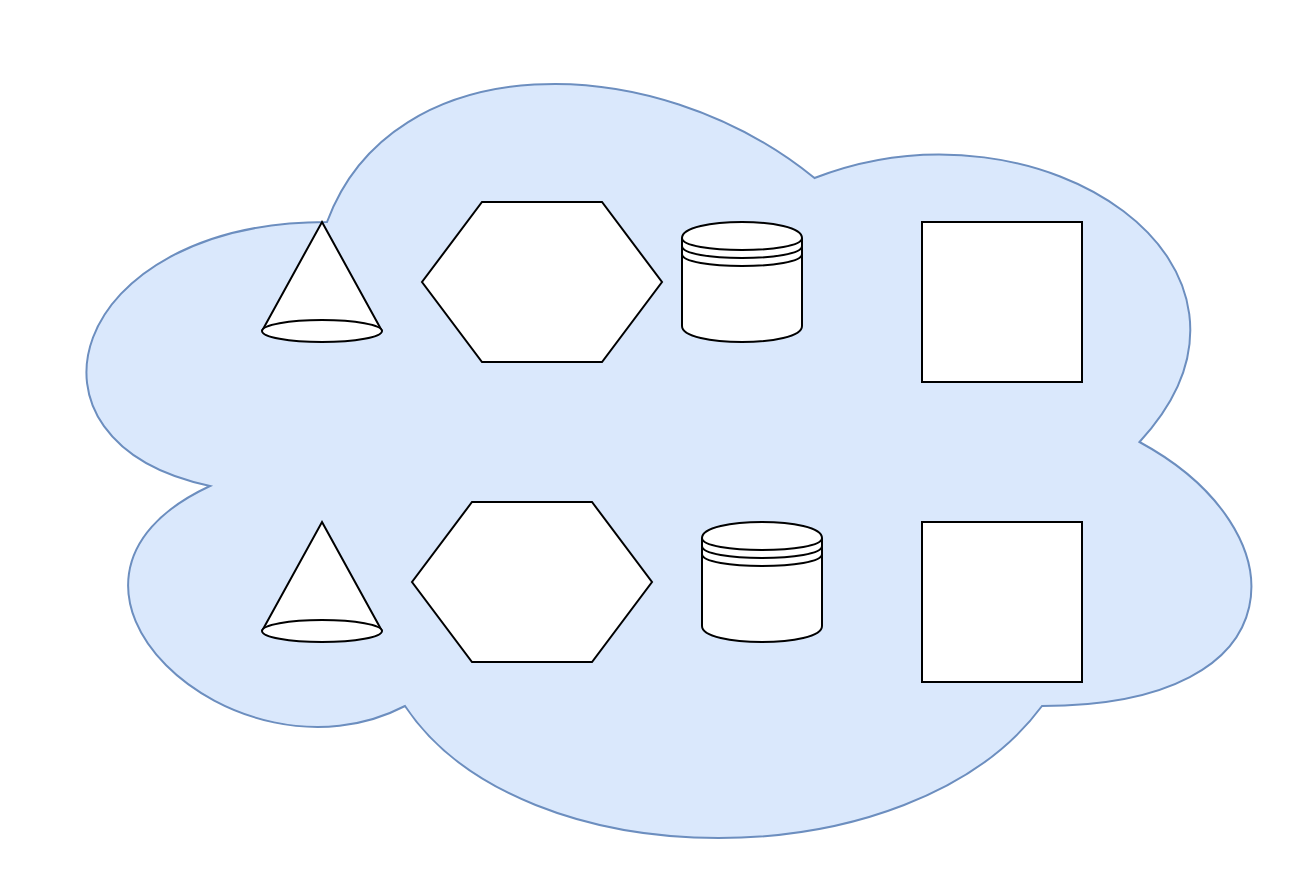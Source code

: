 <mxfile version="10.7.4" type="github"><diagram id="4IK1Um5xhrexqA-xzZzg" name="Page-1"><mxGraphModel dx="946" dy="452" grid="1" gridSize="10" guides="1" tooltips="1" connect="1" arrows="1" fold="1" page="1" pageScale="1" pageWidth="827" pageHeight="1169" background="#ffffff" math="0" shadow="0"><root><mxCell id="0"/><mxCell id="1" parent="0"/><mxCell id="KvjQatQ64ZEA7-jcn9gX-1" value="" style="ellipse;shape=cloud;whiteSpace=wrap;html=1;fillColor=#dae8fc;strokeColor=#6c8ebf;" parent="1" vertex="1"><mxGeometry x="230" y="10" width="650" height="440" as="geometry"/></mxCell><mxCell id="ftAkvO0p1ThF50kSwQrO-1" value="" style="whiteSpace=wrap;html=1;aspect=fixed;" vertex="1" parent="1"><mxGeometry x="690" y="120" width="80" height="80" as="geometry"/></mxCell><mxCell id="ftAkvO0p1ThF50kSwQrO-2" value="" style="whiteSpace=wrap;html=1;aspect=fixed;" vertex="1" parent="1"><mxGeometry x="690" y="270" width="80" height="80" as="geometry"/></mxCell><mxCell id="ftAkvO0p1ThF50kSwQrO-5" value="" style="shape=hexagon;perimeter=hexagonPerimeter2;whiteSpace=wrap;html=1;" vertex="1" parent="1"><mxGeometry x="440" y="110" width="120" height="80" as="geometry"/></mxCell><mxCell id="ftAkvO0p1ThF50kSwQrO-6" value="" style="shape=hexagon;perimeter=hexagonPerimeter2;whiteSpace=wrap;html=1;" vertex="1" parent="1"><mxGeometry x="435" y="260" width="120" height="80" as="geometry"/></mxCell><mxCell id="ftAkvO0p1ThF50kSwQrO-7" value="" style="shape=datastore;whiteSpace=wrap;html=1;" vertex="1" parent="1"><mxGeometry x="570" y="120" width="60" height="60" as="geometry"/></mxCell><mxCell id="ftAkvO0p1ThF50kSwQrO-8" value="" style="shape=datastore;whiteSpace=wrap;html=1;" vertex="1" parent="1"><mxGeometry x="580" y="270" width="60" height="60" as="geometry"/></mxCell><mxCell id="ftAkvO0p1ThF50kSwQrO-9" value="" style="verticalLabelPosition=bottom;verticalAlign=top;html=1;shape=mxgraph.basic.cone" vertex="1" parent="1"><mxGeometry x="360" y="120" width="60" height="60" as="geometry"/></mxCell><mxCell id="ftAkvO0p1ThF50kSwQrO-10" value="" style="verticalLabelPosition=bottom;verticalAlign=top;html=1;shape=mxgraph.basic.cone" vertex="1" parent="1"><mxGeometry x="360" y="270" width="60" height="60" as="geometry"/></mxCell></root></mxGraphModel></diagram><diagram id="UwQi1W9pHYQSs_V9BIVv" name="Page-2"><mxGraphModel dx="1044" dy="452" grid="1" gridSize="10" guides="1" tooltips="1" connect="1" arrows="1" fold="1" page="1" pageScale="1" pageWidth="827" pageHeight="1169" math="0" shadow="0"><root><mxCell id="HChpp5ueUXD_LnC0vqjz-0"/><mxCell id="HChpp5ueUXD_LnC0vqjz-1" parent="HChpp5ueUXD_LnC0vqjz-0"/></root></mxGraphModel></diagram></mxfile>